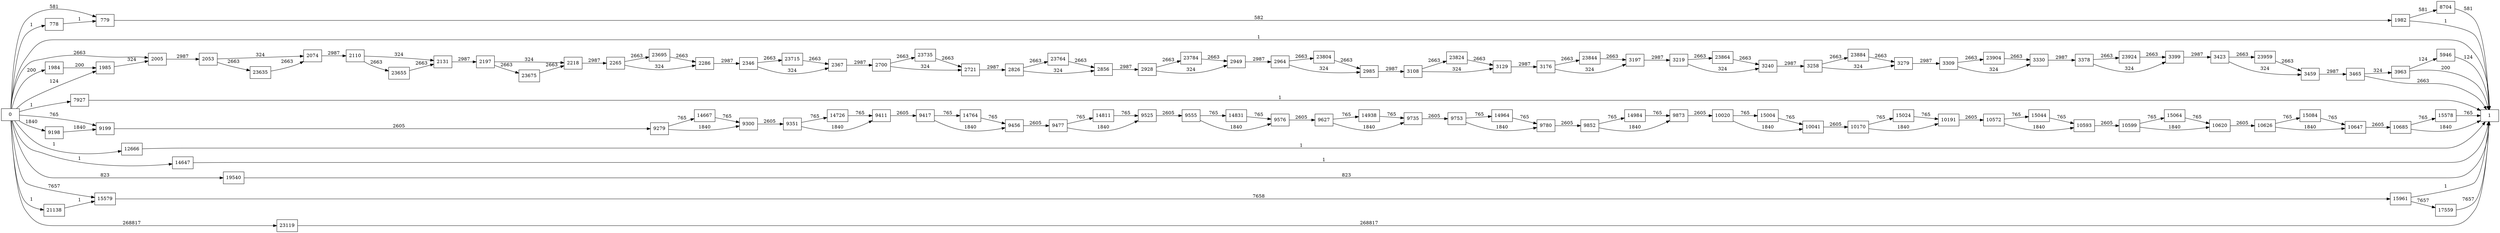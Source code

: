 digraph {
	graph [rankdir=LR]
	node [shape=rectangle]
	778 -> 779 [label=1]
	779 -> 1982 [label=582]
	1982 -> 1 [label=1]
	1982 -> 8704 [label=581]
	1984 -> 1985 [label=200]
	1985 -> 2005 [label=324]
	2005 -> 2053 [label=2987]
	2053 -> 2074 [label=324]
	2053 -> 23635 [label=2663]
	2074 -> 2110 [label=2987]
	2110 -> 2131 [label=324]
	2110 -> 23655 [label=2663]
	2131 -> 2197 [label=2987]
	2197 -> 2218 [label=324]
	2197 -> 23675 [label=2663]
	2218 -> 2265 [label=2987]
	2265 -> 2286 [label=324]
	2265 -> 23695 [label=2663]
	2286 -> 2346 [label=2987]
	2346 -> 2367 [label=324]
	2346 -> 23715 [label=2663]
	2367 -> 2700 [label=2987]
	2700 -> 2721 [label=324]
	2700 -> 23735 [label=2663]
	2721 -> 2826 [label=2987]
	2826 -> 2856 [label=324]
	2826 -> 23764 [label=2663]
	2856 -> 2928 [label=2987]
	2928 -> 2949 [label=324]
	2928 -> 23784 [label=2663]
	2949 -> 2964 [label=2987]
	2964 -> 2985 [label=324]
	2964 -> 23804 [label=2663]
	2985 -> 3108 [label=2987]
	3108 -> 3129 [label=324]
	3108 -> 23824 [label=2663]
	3129 -> 3176 [label=2987]
	3176 -> 3197 [label=324]
	3176 -> 23844 [label=2663]
	3197 -> 3219 [label=2987]
	3219 -> 3240 [label=324]
	3219 -> 23864 [label=2663]
	3240 -> 3258 [label=2987]
	3258 -> 3279 [label=324]
	3258 -> 23884 [label=2663]
	3279 -> 3309 [label=2987]
	3309 -> 3330 [label=324]
	3309 -> 23904 [label=2663]
	3330 -> 3378 [label=2987]
	3378 -> 3399 [label=324]
	3378 -> 23924 [label=2663]
	3399 -> 3423 [label=2987]
	3423 -> 3459 [label=324]
	3423 -> 23959 [label=2663]
	3459 -> 3465 [label=2987]
	3465 -> 3963 [label=324]
	3465 -> 1 [label=2663]
	3963 -> 1 [label=200]
	3963 -> 5946 [label=124]
	5946 -> 1 [label=124]
	7927 -> 1 [label=1]
	8704 -> 1 [label=581]
	9198 -> 9199 [label=1840]
	9199 -> 9279 [label=2605]
	9279 -> 9300 [label=1840]
	9279 -> 14667 [label=765]
	9300 -> 9351 [label=2605]
	9351 -> 9411 [label=1840]
	9351 -> 14726 [label=765]
	9411 -> 9417 [label=2605]
	9417 -> 9456 [label=1840]
	9417 -> 14764 [label=765]
	9456 -> 9477 [label=2605]
	9477 -> 9525 [label=1840]
	9477 -> 14811 [label=765]
	9525 -> 9555 [label=2605]
	9555 -> 9576 [label=1840]
	9555 -> 14831 [label=765]
	9576 -> 9627 [label=2605]
	9627 -> 9735 [label=1840]
	9627 -> 14938 [label=765]
	9735 -> 9753 [label=2605]
	9753 -> 9780 [label=1840]
	9753 -> 14964 [label=765]
	9780 -> 9852 [label=2605]
	9852 -> 9873 [label=1840]
	9852 -> 14984 [label=765]
	9873 -> 10020 [label=2605]
	10020 -> 10041 [label=1840]
	10020 -> 15004 [label=765]
	10041 -> 10170 [label=2605]
	10170 -> 10191 [label=1840]
	10170 -> 15024 [label=765]
	10191 -> 10572 [label=2605]
	10572 -> 10593 [label=1840]
	10572 -> 15044 [label=765]
	10593 -> 10599 [label=2605]
	10599 -> 10620 [label=1840]
	10599 -> 15064 [label=765]
	10620 -> 10626 [label=2605]
	10626 -> 10647 [label=1840]
	10626 -> 15084 [label=765]
	10647 -> 10685 [label=2605]
	10685 -> 1 [label=1840]
	10685 -> 15578 [label=765]
	12666 -> 1 [label=1]
	14647 -> 1 [label=1]
	14667 -> 9300 [label=765]
	14726 -> 9411 [label=765]
	14764 -> 9456 [label=765]
	14811 -> 9525 [label=765]
	14831 -> 9576 [label=765]
	14938 -> 9735 [label=765]
	14964 -> 9780 [label=765]
	14984 -> 9873 [label=765]
	15004 -> 10041 [label=765]
	15024 -> 10191 [label=765]
	15044 -> 10593 [label=765]
	15064 -> 10620 [label=765]
	15084 -> 10647 [label=765]
	15578 -> 1 [label=765]
	15579 -> 15961 [label=7658]
	15961 -> 1 [label=1]
	15961 -> 17559 [label=7657]
	17559 -> 1 [label=7657]
	19540 -> 1 [label=823]
	21138 -> 15579 [label=1]
	23119 -> 1 [label=268817]
	23635 -> 2074 [label=2663]
	23655 -> 2131 [label=2663]
	23675 -> 2218 [label=2663]
	23695 -> 2286 [label=2663]
	23715 -> 2367 [label=2663]
	23735 -> 2721 [label=2663]
	23764 -> 2856 [label=2663]
	23784 -> 2949 [label=2663]
	23804 -> 2985 [label=2663]
	23824 -> 3129 [label=2663]
	23844 -> 3197 [label=2663]
	23864 -> 3240 [label=2663]
	23884 -> 3279 [label=2663]
	23904 -> 3330 [label=2663]
	23924 -> 3399 [label=2663]
	23959 -> 3459 [label=2663]
	0 -> 1985 [label=124]
	0 -> 779 [label=581]
	0 -> 9199 [label=765]
	0 -> 15579 [label=7657]
	0 -> 778 [label=1]
	0 -> 1984 [label=200]
	0 -> 1 [label=1]
	0 -> 7927 [label=1]
	0 -> 9198 [label=1840]
	0 -> 12666 [label=1]
	0 -> 14647 [label=1]
	0 -> 19540 [label=823]
	0 -> 21138 [label=1]
	0 -> 23119 [label=268817]
	0 -> 2005 [label=2663]
}
